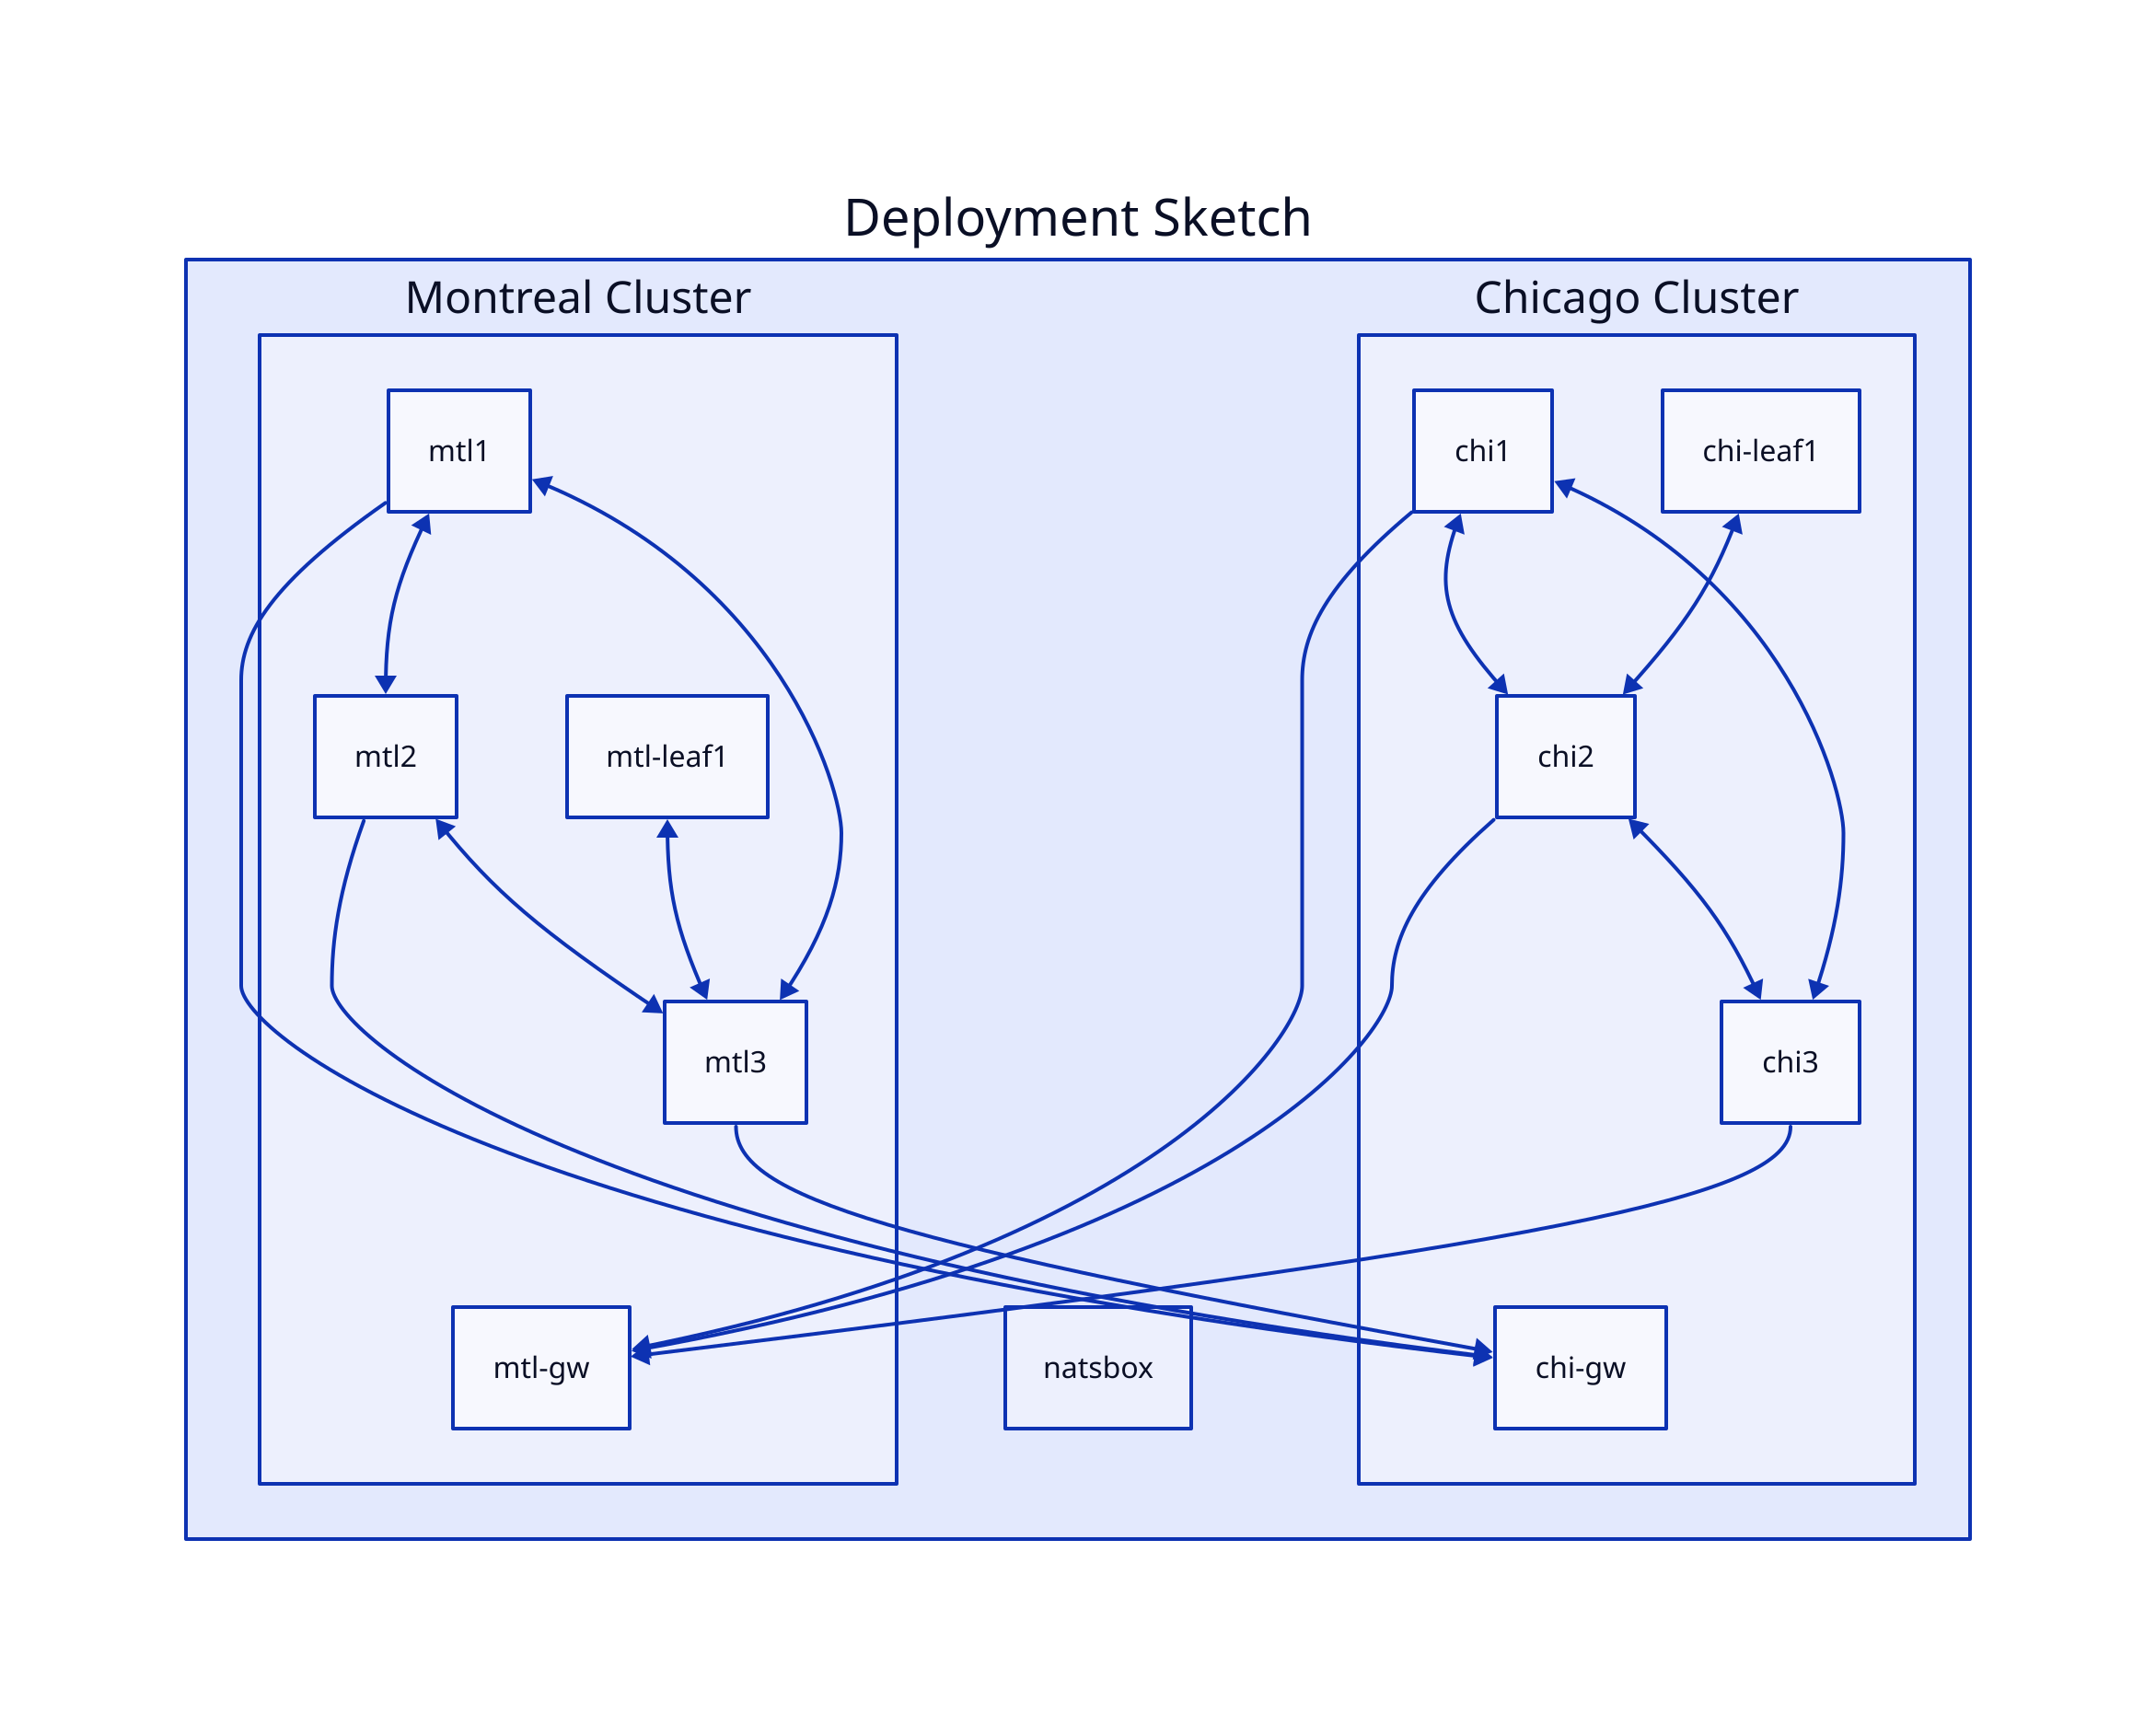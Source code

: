 root: "Deployment Sketch" {
  mtl: "Montreal Cluster" {
    mtl1 <-> mtl2 <-> mtl3 <-> mtl1

    mtl-leaf1 <-> mtl3

    mtl-gw

    mtl1 -> _.chi.chi-gw
    mtl2 -> _.chi.chi-gw
    mtl3 -> _.chi.chi-gw
  }

  chi: "Chicago Cluster" {
    chi1 <-> chi2 <-> chi3 <-> chi1

    chi-leaf1 <-> chi2

    chi-gw

    chi1 -> _.mtl.mtl-gw
    chi2 -> _.mtl.mtl-gw
    chi3 -> _.mtl.mtl-gw
  }

  natsbox
}
